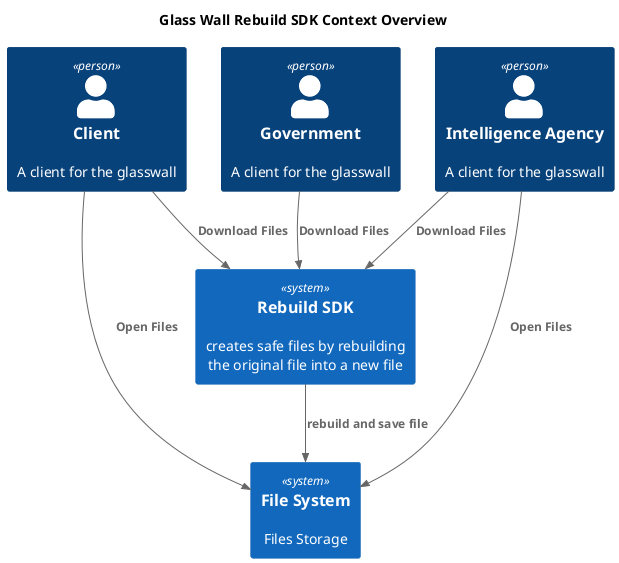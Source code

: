 @startuml
!include <c4/C4_Context.puml>  

title Glass Wall Rebuild SDK Context Overview

together {
    Person(intelligence_agency, Intelligence Agency, "A client for the glasswall")
    Person(government, Government, "A client for the glasswall")
    Person(client, Client, "A client for the glasswall")
}

System(rebuild_sdk, "Rebuild SDK", "creates safe files by rebuilding the original file into a new file")
System(filesystem, "File System", "Files Storage")

Rel_Down(client, rebuild_sdk, "Download Files")
Rel_Down(government, rebuild_sdk, "Download Files")
Rel_Down(intelligence_agency, rebuild_sdk, "Download Files")

Rel(rebuild_sdk, filesystem, "rebuild and save file")

Rel_Down(client, filesystem, "Open Files")
Rel_Down(intelligence_agency, filesystem, "Open Files")

@enduml
